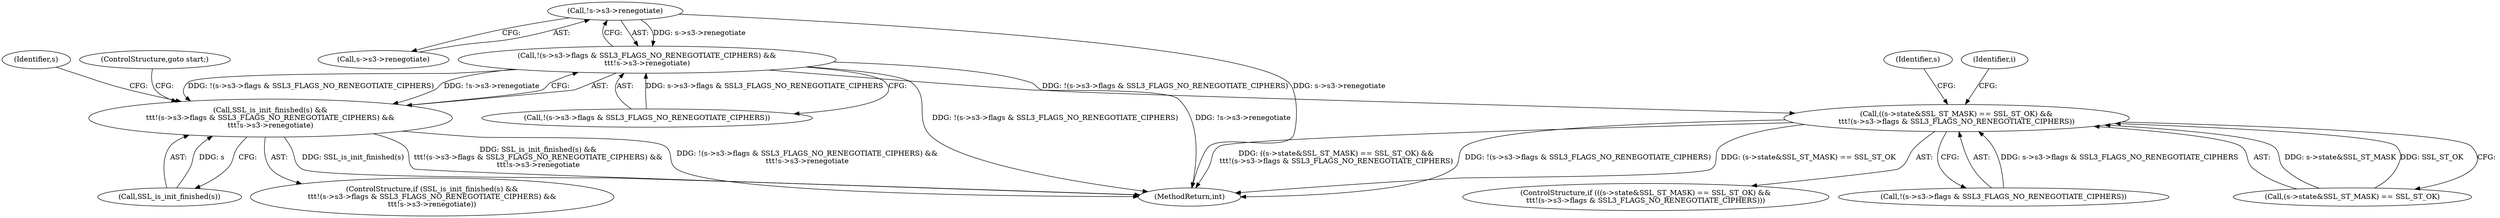 digraph "0_openssl_103b171d8fc282ef435f8de9afbf7782e312961f_3@pointer" {
"1000945" [label="(Call,!s->s3->renegotiate)"];
"1000936" [label="(Call,!(s->s3->flags & SSL3_FLAGS_NO_RENEGOTIATE_CIPHERS) &&\n\t\t\t!s->s3->renegotiate)"];
"1000933" [label="(Call,SSL_is_init_finished(s) &&\n\t\t\t!(s->s3->flags & SSL3_FLAGS_NO_RENEGOTIATE_CIPHERS) &&\n\t\t\t!s->s3->renegotiate)"];
"1001494" [label="(Call,((s->state&SSL_ST_MASK) == SSL_ST_OK) &&\n\t\t\t!(s->s3->flags & SSL3_FLAGS_NO_RENEGOTIATE_CIPHERS))"];
"1000934" [label="(Call,SSL_is_init_finished(s))"];
"1001502" [label="(Call,!(s->s3->flags & SSL3_FLAGS_NO_RENEGOTIATE_CIPHERS))"];
"1000955" [label="(Identifier,s)"];
"1001707" [label="(MethodReturn,int)"];
"1001513" [label="(Identifier,s)"];
"1000946" [label="(Call,s->s3->renegotiate)"];
"1000936" [label="(Call,!(s->s3->flags & SSL3_FLAGS_NO_RENEGOTIATE_CIPHERS) &&\n\t\t\t!s->s3->renegotiate)"];
"1000945" [label="(Call,!s->s3->renegotiate)"];
"1000937" [label="(Call,!(s->s3->flags & SSL3_FLAGS_NO_RENEGOTIATE_CIPHERS))"];
"1001494" [label="(Call,((s->state&SSL_ST_MASK) == SSL_ST_OK) &&\n\t\t\t!(s->s3->flags & SSL3_FLAGS_NO_RENEGOTIATE_CIPHERS))"];
"1001534" [label="(Identifier,i)"];
"1000932" [label="(ControlStructure,if (SSL_is_init_finished(s) &&\n\t\t\t!(s->s3->flags & SSL3_FLAGS_NO_RENEGOTIATE_CIPHERS) &&\n\t\t\t!s->s3->renegotiate))"];
"1001026" [label="(ControlStructure,goto start;)"];
"1000933" [label="(Call,SSL_is_init_finished(s) &&\n\t\t\t!(s->s3->flags & SSL3_FLAGS_NO_RENEGOTIATE_CIPHERS) &&\n\t\t\t!s->s3->renegotiate)"];
"1001495" [label="(Call,(s->state&SSL_ST_MASK) == SSL_ST_OK)"];
"1001493" [label="(ControlStructure,if (((s->state&SSL_ST_MASK) == SSL_ST_OK) &&\n\t\t\t!(s->s3->flags & SSL3_FLAGS_NO_RENEGOTIATE_CIPHERS)))"];
"1000945" -> "1000936"  [label="AST: "];
"1000945" -> "1000946"  [label="CFG: "];
"1000946" -> "1000945"  [label="AST: "];
"1000936" -> "1000945"  [label="CFG: "];
"1000945" -> "1001707"  [label="DDG: s->s3->renegotiate"];
"1000945" -> "1000936"  [label="DDG: s->s3->renegotiate"];
"1000936" -> "1000933"  [label="AST: "];
"1000936" -> "1000937"  [label="CFG: "];
"1000937" -> "1000936"  [label="AST: "];
"1000933" -> "1000936"  [label="CFG: "];
"1000936" -> "1001707"  [label="DDG: !(s->s3->flags & SSL3_FLAGS_NO_RENEGOTIATE_CIPHERS)"];
"1000936" -> "1001707"  [label="DDG: !s->s3->renegotiate"];
"1000936" -> "1000933"  [label="DDG: !(s->s3->flags & SSL3_FLAGS_NO_RENEGOTIATE_CIPHERS)"];
"1000936" -> "1000933"  [label="DDG: !s->s3->renegotiate"];
"1000937" -> "1000936"  [label="DDG: s->s3->flags & SSL3_FLAGS_NO_RENEGOTIATE_CIPHERS"];
"1000936" -> "1001494"  [label="DDG: !(s->s3->flags & SSL3_FLAGS_NO_RENEGOTIATE_CIPHERS)"];
"1000933" -> "1000932"  [label="AST: "];
"1000933" -> "1000934"  [label="CFG: "];
"1000934" -> "1000933"  [label="AST: "];
"1000955" -> "1000933"  [label="CFG: "];
"1001026" -> "1000933"  [label="CFG: "];
"1000933" -> "1001707"  [label="DDG: !(s->s3->flags & SSL3_FLAGS_NO_RENEGOTIATE_CIPHERS) &&\n\t\t\t!s->s3->renegotiate"];
"1000933" -> "1001707"  [label="DDG: SSL_is_init_finished(s)"];
"1000933" -> "1001707"  [label="DDG: SSL_is_init_finished(s) &&\n\t\t\t!(s->s3->flags & SSL3_FLAGS_NO_RENEGOTIATE_CIPHERS) &&\n\t\t\t!s->s3->renegotiate"];
"1000934" -> "1000933"  [label="DDG: s"];
"1001494" -> "1001493"  [label="AST: "];
"1001494" -> "1001495"  [label="CFG: "];
"1001494" -> "1001502"  [label="CFG: "];
"1001495" -> "1001494"  [label="AST: "];
"1001502" -> "1001494"  [label="AST: "];
"1001513" -> "1001494"  [label="CFG: "];
"1001534" -> "1001494"  [label="CFG: "];
"1001494" -> "1001707"  [label="DDG: ((s->state&SSL_ST_MASK) == SSL_ST_OK) &&\n\t\t\t!(s->s3->flags & SSL3_FLAGS_NO_RENEGOTIATE_CIPHERS)"];
"1001494" -> "1001707"  [label="DDG: !(s->s3->flags & SSL3_FLAGS_NO_RENEGOTIATE_CIPHERS)"];
"1001494" -> "1001707"  [label="DDG: (s->state&SSL_ST_MASK) == SSL_ST_OK"];
"1001495" -> "1001494"  [label="DDG: s->state&SSL_ST_MASK"];
"1001495" -> "1001494"  [label="DDG: SSL_ST_OK"];
"1001502" -> "1001494"  [label="DDG: s->s3->flags & SSL3_FLAGS_NO_RENEGOTIATE_CIPHERS"];
}
